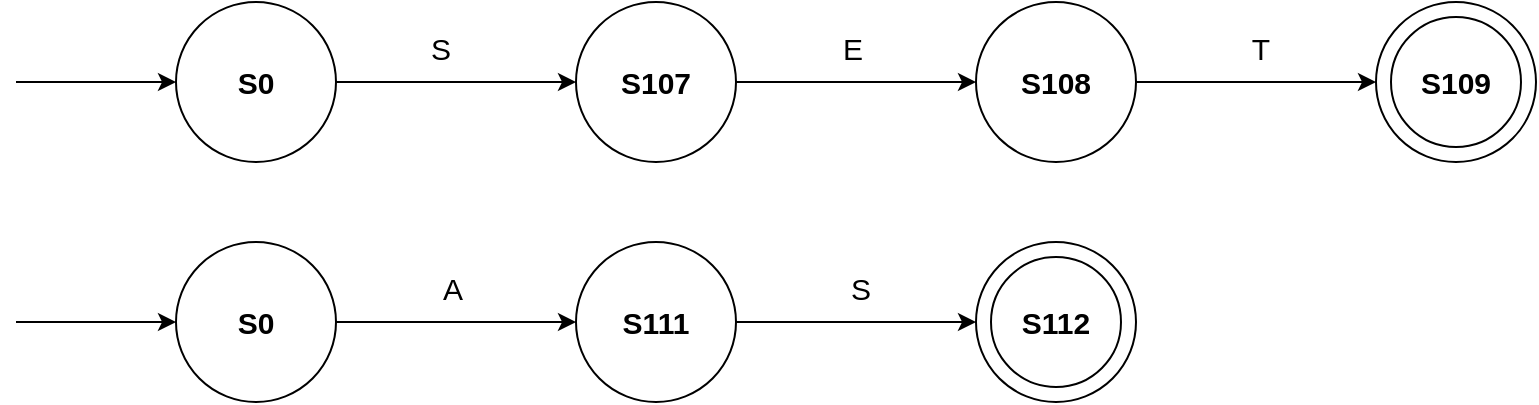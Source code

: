 <mxfile version="23.1.1" type="github">
  <diagram name="Page-1" id="Liy0KvOm1NUexir-amGJ">
    <mxGraphModel dx="1859" dy="573" grid="1" gridSize="10" guides="1" tooltips="1" connect="1" arrows="1" fold="1" page="1" pageScale="1" pageWidth="850" pageHeight="1100" math="0" shadow="0">
      <root>
        <mxCell id="0" />
        <mxCell id="1" parent="0" />
        <mxCell id="ef3QcRRkxpOiSRWh8paR-25" value="" style="ellipse;whiteSpace=wrap;html=1;aspect=fixed;" vertex="1" parent="1">
          <mxGeometry x="-200" y="160" width="80" height="80" as="geometry" />
        </mxCell>
        <mxCell id="ef3QcRRkxpOiSRWh8paR-26" value="" style="ellipse;whiteSpace=wrap;html=1;aspect=fixed;" vertex="1" parent="1">
          <mxGeometry x="-400" y="160" width="80" height="80" as="geometry" />
        </mxCell>
        <mxCell id="ef3QcRRkxpOiSRWh8paR-27" value="" style="endArrow=classic;html=1;rounded=0;entryX=0;entryY=0.5;entryDx=0;entryDy=0;exitX=1;exitY=0.5;exitDx=0;exitDy=0;" edge="1" parent="1" source="ef3QcRRkxpOiSRWh8paR-37">
          <mxGeometry width="50" height="50" relative="1" as="geometry">
            <mxPoint x="-480" y="200" as="sourcePoint" />
            <mxPoint x="-400" y="200" as="targetPoint" />
          </mxGeometry>
        </mxCell>
        <mxCell id="ef3QcRRkxpOiSRWh8paR-28" value="" style="endArrow=classic;html=1;rounded=0;entryX=0;entryY=0.5;entryDx=0;entryDy=0;exitX=1;exitY=0.5;exitDx=0;exitDy=0;" edge="1" parent="1" source="ef3QcRRkxpOiSRWh8paR-26" target="ef3QcRRkxpOiSRWh8paR-25">
          <mxGeometry width="50" height="50" relative="1" as="geometry">
            <mxPoint x="-310" y="230" as="sourcePoint" />
            <mxPoint x="-190" y="230" as="targetPoint" />
          </mxGeometry>
        </mxCell>
        <mxCell id="ef3QcRRkxpOiSRWh8paR-29" value="&lt;b style=&quot;font-size: 15px;&quot;&gt;S107&lt;/b&gt;" style="text;html=1;strokeColor=none;fillColor=none;align=center;verticalAlign=middle;whiteSpace=wrap;rounded=0;fontSize=15;" vertex="1" parent="1">
          <mxGeometry x="-390" y="185" width="60" height="30" as="geometry" />
        </mxCell>
        <mxCell id="ef3QcRRkxpOiSRWh8paR-30" value="&lt;b&gt;&lt;font style=&quot;font-size: 15px;&quot;&gt;S108&lt;/font&gt;&lt;/b&gt;" style="text;html=1;strokeColor=none;fillColor=none;align=center;verticalAlign=middle;whiteSpace=wrap;rounded=0;" vertex="1" parent="1">
          <mxGeometry x="-190" y="185" width="60" height="30" as="geometry" />
        </mxCell>
        <mxCell id="ef3QcRRkxpOiSRWh8paR-31" value="E" style="text;html=1;strokeColor=none;fillColor=none;align=center;verticalAlign=middle;whiteSpace=wrap;rounded=0;fontSize=15;" vertex="1" parent="1">
          <mxGeometry x="-314" y="167.5" width="105" height="30" as="geometry" />
        </mxCell>
        <mxCell id="ef3QcRRkxpOiSRWh8paR-32" value="" style="ellipse;whiteSpace=wrap;html=1;aspect=fixed;" vertex="1" parent="1">
          <mxGeometry y="160" width="80" height="80" as="geometry" />
        </mxCell>
        <mxCell id="ef3QcRRkxpOiSRWh8paR-33" value="" style="ellipse;whiteSpace=wrap;html=1;aspect=fixed;" vertex="1" parent="1">
          <mxGeometry x="7.5" y="167.5" width="65" height="65" as="geometry" />
        </mxCell>
        <mxCell id="ef3QcRRkxpOiSRWh8paR-34" value="" style="endArrow=classic;html=1;rounded=0;entryX=0;entryY=0.5;entryDx=0;entryDy=0;exitX=1;exitY=0.5;exitDx=0;exitDy=0;" edge="1" parent="1" target="ef3QcRRkxpOiSRWh8paR-32">
          <mxGeometry width="50" height="50" relative="1" as="geometry">
            <mxPoint x="-120" y="200" as="sourcePoint" />
            <mxPoint x="10" y="230" as="targetPoint" />
          </mxGeometry>
        </mxCell>
        <mxCell id="ef3QcRRkxpOiSRWh8paR-35" value="&lt;b&gt;&lt;font style=&quot;font-size: 15px;&quot;&gt;S109&lt;/font&gt;&lt;/b&gt;" style="text;html=1;strokeColor=none;fillColor=none;align=center;verticalAlign=middle;whiteSpace=wrap;rounded=0;" vertex="1" parent="1">
          <mxGeometry x="10" y="185" width="60" height="30" as="geometry" />
        </mxCell>
        <mxCell id="ef3QcRRkxpOiSRWh8paR-36" value="T" style="text;html=1;strokeColor=none;fillColor=none;align=center;verticalAlign=middle;whiteSpace=wrap;rounded=0;fontSize=15;" vertex="1" parent="1">
          <mxGeometry x="-110" y="167.5" width="105" height="30" as="geometry" />
        </mxCell>
        <mxCell id="ef3QcRRkxpOiSRWh8paR-37" value="" style="ellipse;whiteSpace=wrap;html=1;aspect=fixed;" vertex="1" parent="1">
          <mxGeometry x="-600" y="160" width="80" height="80" as="geometry" />
        </mxCell>
        <mxCell id="ef3QcRRkxpOiSRWh8paR-38" value="" style="endArrow=classic;html=1;rounded=0;entryX=0;entryY=0.5;entryDx=0;entryDy=0;" edge="1" parent="1">
          <mxGeometry width="50" height="50" relative="1" as="geometry">
            <mxPoint x="-680" y="200" as="sourcePoint" />
            <mxPoint x="-600" y="200" as="targetPoint" />
          </mxGeometry>
        </mxCell>
        <mxCell id="ef3QcRRkxpOiSRWh8paR-39" value="&lt;b style=&quot;font-size: 15px;&quot;&gt;S0&lt;/b&gt;" style="text;html=1;strokeColor=none;fillColor=none;align=center;verticalAlign=middle;whiteSpace=wrap;rounded=0;fontSize=15;" vertex="1" parent="1">
          <mxGeometry x="-590" y="185" width="60" height="30" as="geometry" />
        </mxCell>
        <mxCell id="ef3QcRRkxpOiSRWh8paR-40" value="S" style="text;html=1;strokeColor=none;fillColor=none;align=center;verticalAlign=middle;whiteSpace=wrap;rounded=0;fontSize=15;" vertex="1" parent="1">
          <mxGeometry x="-520" y="167.5" width="105" height="30" as="geometry" />
        </mxCell>
        <mxCell id="ef3QcRRkxpOiSRWh8paR-42" value="" style="ellipse;whiteSpace=wrap;html=1;aspect=fixed;" vertex="1" parent="1">
          <mxGeometry x="-400" y="280" width="80" height="80" as="geometry" />
        </mxCell>
        <mxCell id="ef3QcRRkxpOiSRWh8paR-43" value="" style="ellipse;whiteSpace=wrap;html=1;aspect=fixed;" vertex="1" parent="1">
          <mxGeometry x="-600" y="280" width="80" height="80" as="geometry" />
        </mxCell>
        <mxCell id="ef3QcRRkxpOiSRWh8paR-44" value="" style="endArrow=classic;html=1;rounded=0;entryX=0;entryY=0.5;entryDx=0;entryDy=0;" edge="1" parent="1">
          <mxGeometry width="50" height="50" relative="1" as="geometry">
            <mxPoint x="-680" y="320" as="sourcePoint" />
            <mxPoint x="-600" y="320" as="targetPoint" />
          </mxGeometry>
        </mxCell>
        <mxCell id="ef3QcRRkxpOiSRWh8paR-45" value="" style="endArrow=classic;html=1;rounded=0;entryX=0;entryY=0.5;entryDx=0;entryDy=0;exitX=1;exitY=0.5;exitDx=0;exitDy=0;" edge="1" parent="1" source="ef3QcRRkxpOiSRWh8paR-43" target="ef3QcRRkxpOiSRWh8paR-42">
          <mxGeometry width="50" height="50" relative="1" as="geometry">
            <mxPoint x="-510" y="350" as="sourcePoint" />
            <mxPoint x="-390" y="350" as="targetPoint" />
          </mxGeometry>
        </mxCell>
        <mxCell id="ef3QcRRkxpOiSRWh8paR-46" value="&lt;b style=&quot;font-size: 15px;&quot;&gt;S0&lt;/b&gt;" style="text;html=1;strokeColor=none;fillColor=none;align=center;verticalAlign=middle;whiteSpace=wrap;rounded=0;fontSize=15;" vertex="1" parent="1">
          <mxGeometry x="-590" y="305" width="60" height="30" as="geometry" />
        </mxCell>
        <mxCell id="ef3QcRRkxpOiSRWh8paR-47" value="&lt;b&gt;&lt;font style=&quot;font-size: 15px;&quot;&gt;S111&lt;/font&gt;&lt;/b&gt;" style="text;html=1;strokeColor=none;fillColor=none;align=center;verticalAlign=middle;whiteSpace=wrap;rounded=0;" vertex="1" parent="1">
          <mxGeometry x="-390" y="305" width="60" height="30" as="geometry" />
        </mxCell>
        <mxCell id="ef3QcRRkxpOiSRWh8paR-48" value="A" style="text;html=1;strokeColor=none;fillColor=none;align=center;verticalAlign=middle;whiteSpace=wrap;rounded=0;fontSize=15;" vertex="1" parent="1">
          <mxGeometry x="-514" y="287.5" width="105" height="30" as="geometry" />
        </mxCell>
        <mxCell id="ef3QcRRkxpOiSRWh8paR-49" value="" style="ellipse;whiteSpace=wrap;html=1;aspect=fixed;" vertex="1" parent="1">
          <mxGeometry x="-200" y="280" width="80" height="80" as="geometry" />
        </mxCell>
        <mxCell id="ef3QcRRkxpOiSRWh8paR-50" value="" style="ellipse;whiteSpace=wrap;html=1;aspect=fixed;" vertex="1" parent="1">
          <mxGeometry x="-192.5" y="287.5" width="65" height="65" as="geometry" />
        </mxCell>
        <mxCell id="ef3QcRRkxpOiSRWh8paR-51" value="" style="endArrow=classic;html=1;rounded=0;entryX=0;entryY=0.5;entryDx=0;entryDy=0;exitX=1;exitY=0.5;exitDx=0;exitDy=0;" edge="1" parent="1" target="ef3QcRRkxpOiSRWh8paR-49">
          <mxGeometry width="50" height="50" relative="1" as="geometry">
            <mxPoint x="-320" y="320" as="sourcePoint" />
            <mxPoint x="-190" y="350" as="targetPoint" />
          </mxGeometry>
        </mxCell>
        <mxCell id="ef3QcRRkxpOiSRWh8paR-52" value="&lt;b&gt;&lt;font style=&quot;font-size: 15px;&quot;&gt;S112&lt;/font&gt;&lt;/b&gt;" style="text;html=1;strokeColor=none;fillColor=none;align=center;verticalAlign=middle;whiteSpace=wrap;rounded=0;" vertex="1" parent="1">
          <mxGeometry x="-190" y="305" width="60" height="30" as="geometry" />
        </mxCell>
        <mxCell id="ef3QcRRkxpOiSRWh8paR-53" value="S" style="text;html=1;strokeColor=none;fillColor=none;align=center;verticalAlign=middle;whiteSpace=wrap;rounded=0;fontSize=15;" vertex="1" parent="1">
          <mxGeometry x="-310" y="287.5" width="105" height="30" as="geometry" />
        </mxCell>
      </root>
    </mxGraphModel>
  </diagram>
</mxfile>
